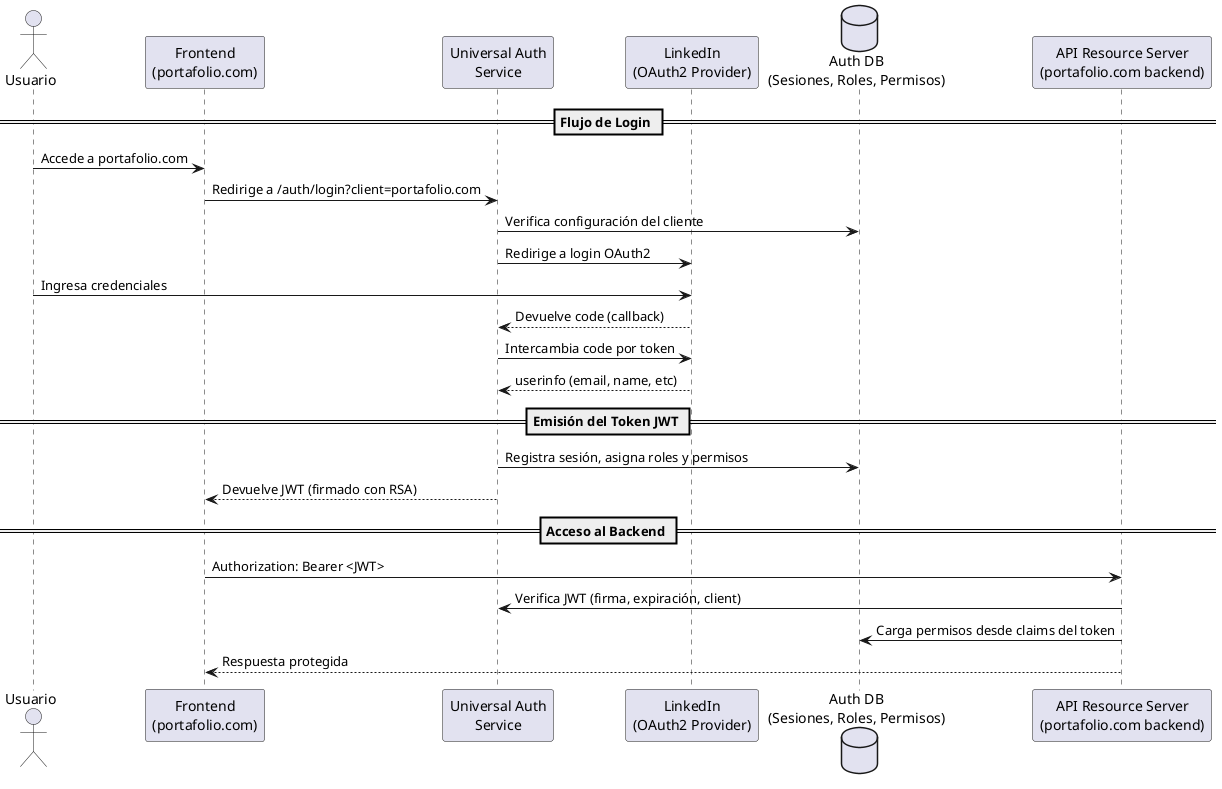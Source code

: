 @startuml
actor Usuario
participant "Frontend\n(portafolio.com)" as FE
participant "Universal Auth\nService" as AuthService
participant "LinkedIn\n(OAuth2 Provider)" as LinkedIn
database "Auth DB\n(Sesiones, Roles, Permisos)" as DB
participant "API Resource Server\n(portafolio.com backend)" as API

== Flujo de Login ==

Usuario -> FE : Accede a portafolio.com
FE -> AuthService : Redirige a /auth/login?client=portafolio.com
AuthService -> DB : Verifica configuración del cliente
AuthService -> LinkedIn : Redirige a login OAuth2
Usuario -> LinkedIn : Ingresa credenciales
LinkedIn --> AuthService : Devuelve code (callback)
AuthService -> LinkedIn : Intercambia code por token
LinkedIn --> AuthService : userinfo (email, name, etc)

== Emisión del Token JWT ==
AuthService -> DB : Registra sesión, asigna roles y permisos
AuthService --> FE : Devuelve JWT (firmado con RSA)

== Acceso al Backend ==
FE -> API : Authorization: Bearer <JWT>
API -> AuthService : Verifica JWT (firma, expiración, client)
API -> DB : Carga permisos desde claims del token
API --> FE : Respuesta protegida
@enduml
